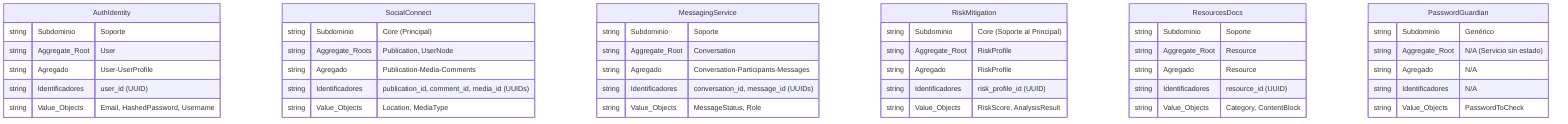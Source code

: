 erDiagram
    "AuthIdentity" {
        string Subdominio "Soporte"
        string Aggregate_Root "User"
        string Agregado "User-UserProfile"
        string Identificadores "user_id (UUID)"
        string Value_Objects "Email, HashedPassword, Username"
    }

    "SocialConnect" {
        string Subdominio "Core (Principal)"
        string Aggregate_Roots "Publication, UserNode"
        string Agregado "Publication-Media-Comments"
        string Identificadores "publication_id, comment_id, media_id (UUIDs)"
        string Value_Objects "Location, MediaType"
    }

    "MessagingService" {
        string Subdominio "Soporte"
        string Aggregate_Root "Conversation"
        string Agregado "Conversation-Participants-Messages"
        string Identificadores "conversation_id, message_id (UUIDs)"
        string Value_Objects "MessageStatus, Role"
    }

    "RiskMitigation" {
        string Subdominio "Core (Soporte al Principal)"
        string Aggregate_Root "RiskProfile"
        string Agregado "RiskProfile"
        string Identificadores "risk_profile_id (UUID)"
        string Value_Objects "RiskScore, AnalysisResult"
    }

    "ResourcesDocs" {
        string Subdominio "Soporte"
        string Aggregate_Root "Resource"
        string Agregado "Resource"
        string Identificadores "resource_id (UUID)"
        string Value_Objects "Category, ContentBlock"
    }

    "PasswordGuardian" {
        string Subdominio "Genérico"
        string Aggregate_Root "N/A (Servicio sin estado)"
        string Agregado "N/A"
        string Identificadores "N/A"
        string Value_Objects "PasswordToCheck"
    }